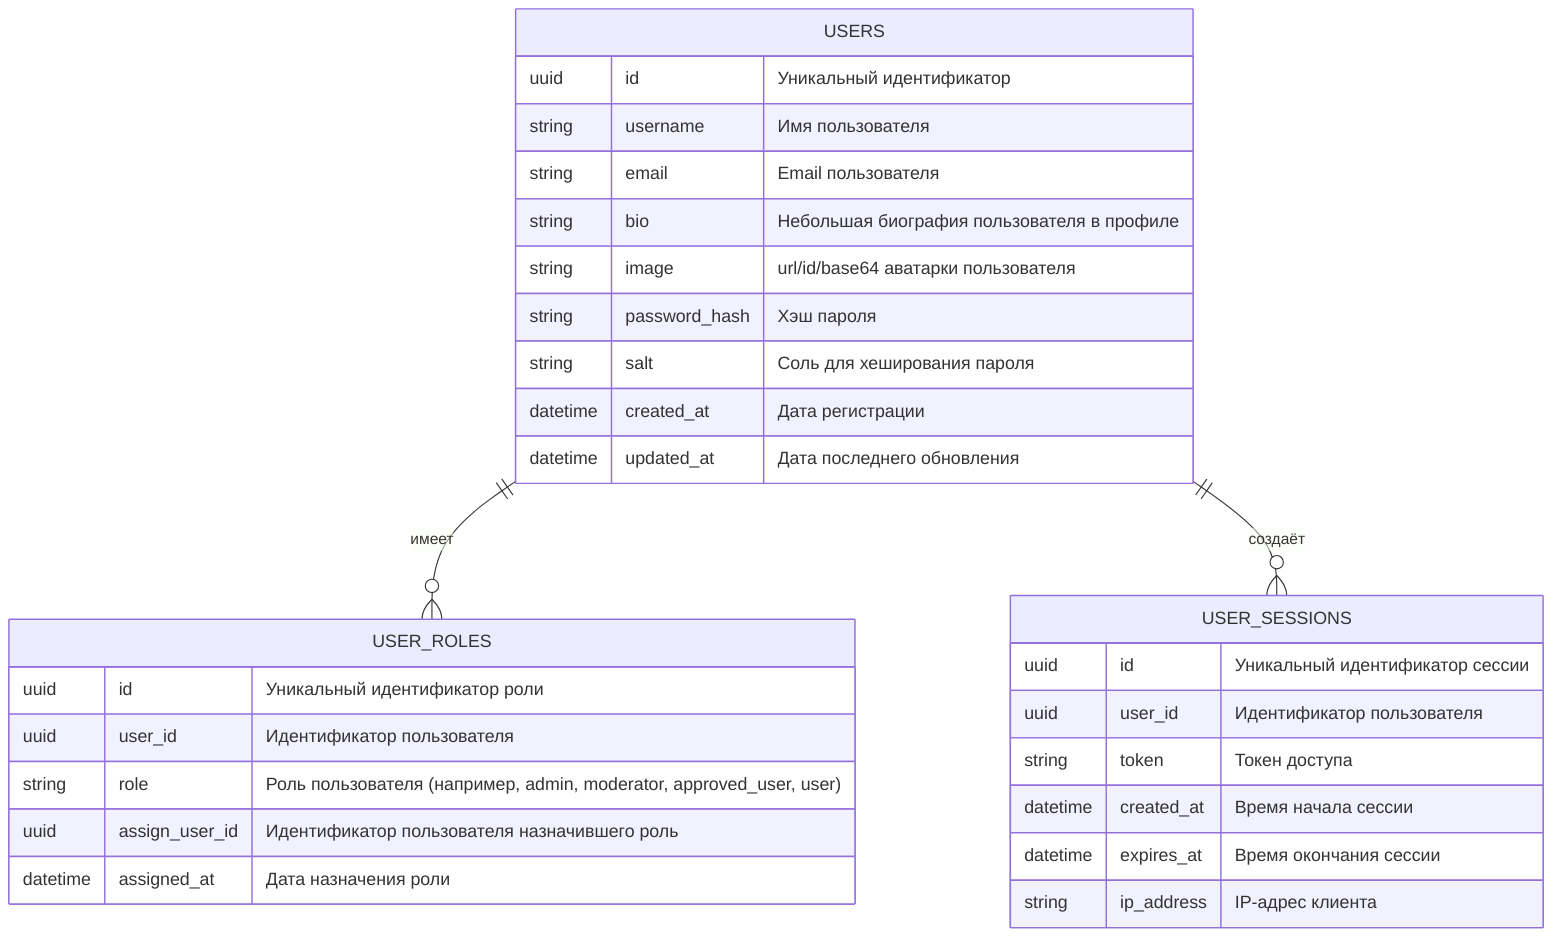 erDiagram
    USERS {
        uuid id "Уникальный идентификатор"
        string username "Имя пользователя"
        string email "Email пользователя"
        string bio "Небольшая биография пользователя в профиле"
        string image "url/id/base64 аватарки пользователя"
        string password_hash "Хэш пароля"
        string salt "Соль для хеширования пароля"
        datetime created_at "Дата регистрации"
        datetime updated_at "Дата последнего обновления"
    }
    USER_ROLES {
        uuid id "Уникальный идентификатор роли"
        uuid user_id "Идентификатор пользователя"
        string role "Роль пользователя (например, admin, moderator, approved_user, user)"
        uuid assign_user_id "Идентификатор пользователя назначившего роль"
        datetime assigned_at "Дата назначения роли"
    }
    USER_SESSIONS {
        uuid id "Уникальный идентификатор сессии"
        uuid user_id "Идентификатор пользователя"
        string token "Токен доступа"
        datetime created_at "Время начала сессии"
        datetime expires_at "Время окончания сессии"
        string ip_address "IP-адрес клиента"
    }

    USERS ||--o{ USER_ROLES : "имеет"
    USERS ||--o{ USER_SESSIONS : "создаёт"